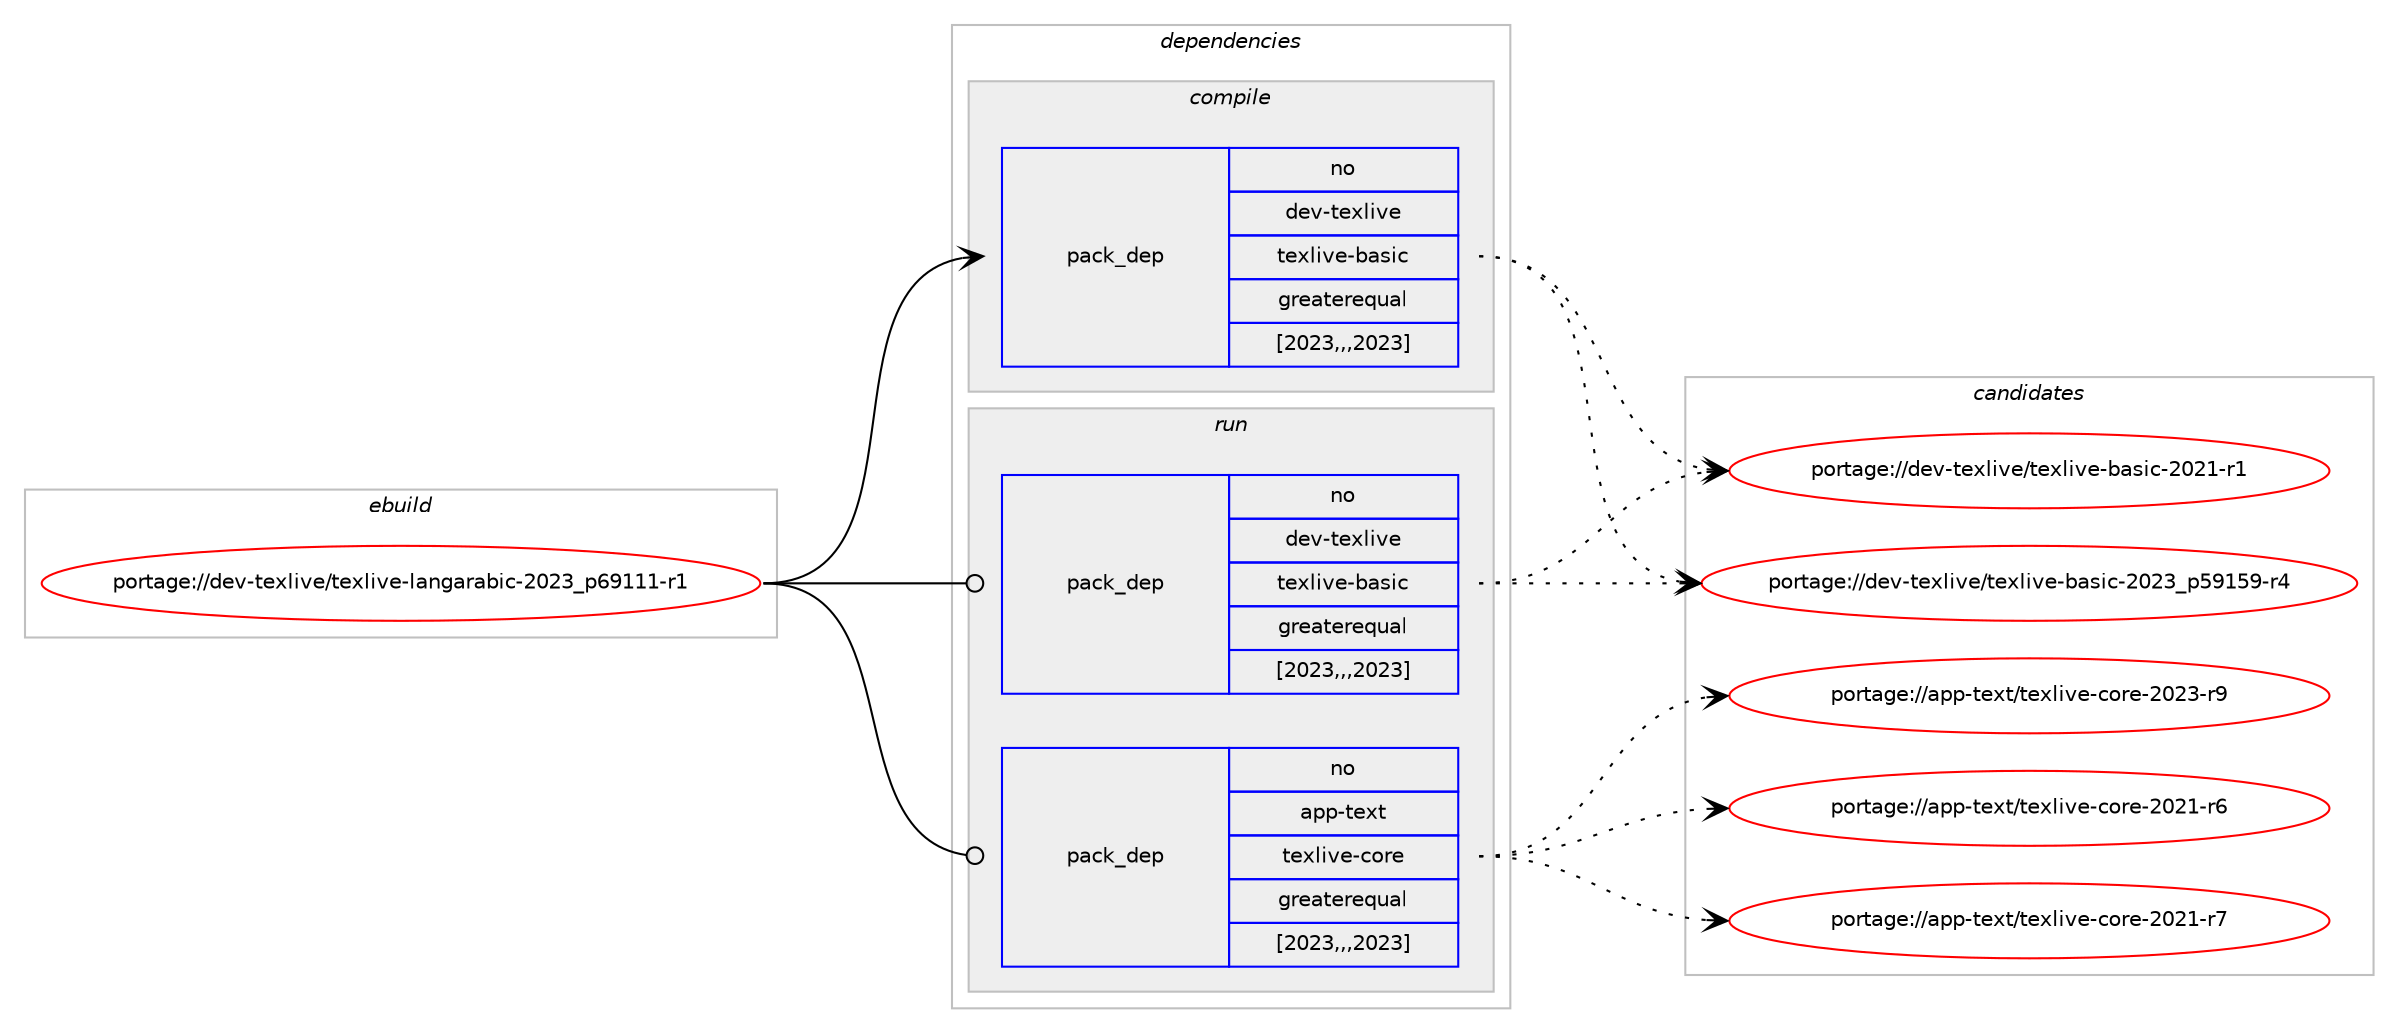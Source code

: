 digraph prolog {

# *************
# Graph options
# *************

newrank=true;
concentrate=true;
compound=true;
graph [rankdir=LR,fontname=Helvetica,fontsize=10,ranksep=1.5];#, ranksep=2.5, nodesep=0.2];
edge  [arrowhead=vee];
node  [fontname=Helvetica,fontsize=10];

# **********
# The ebuild
# **********

subgraph cluster_leftcol {
color=gray;
rank=same;
label=<<i>ebuild</i>>;
id [label="portage://dev-texlive/texlive-langarabic-2023_p69111-r1", color=red, width=4, href="../dev-texlive/texlive-langarabic-2023_p69111-r1.svg"];
}

# ****************
# The dependencies
# ****************

subgraph cluster_midcol {
color=gray;
label=<<i>dependencies</i>>;
subgraph cluster_compile {
fillcolor="#eeeeee";
style=filled;
label=<<i>compile</i>>;
subgraph pack146516 {
dependency205624 [label=<<TABLE BORDER="0" CELLBORDER="1" CELLSPACING="0" CELLPADDING="4" WIDTH="220"><TR><TD ROWSPAN="6" CELLPADDING="30">pack_dep</TD></TR><TR><TD WIDTH="110">no</TD></TR><TR><TD>dev-texlive</TD></TR><TR><TD>texlive-basic</TD></TR><TR><TD>greaterequal</TD></TR><TR><TD>[2023,,,2023]</TD></TR></TABLE>>, shape=none, color=blue];
}
id:e -> dependency205624:w [weight=20,style="solid",arrowhead="vee"];
}
subgraph cluster_compileandrun {
fillcolor="#eeeeee";
style=filled;
label=<<i>compile and run</i>>;
}
subgraph cluster_run {
fillcolor="#eeeeee";
style=filled;
label=<<i>run</i>>;
subgraph pack146517 {
dependency205625 [label=<<TABLE BORDER="0" CELLBORDER="1" CELLSPACING="0" CELLPADDING="4" WIDTH="220"><TR><TD ROWSPAN="6" CELLPADDING="30">pack_dep</TD></TR><TR><TD WIDTH="110">no</TD></TR><TR><TD>app-text</TD></TR><TR><TD>texlive-core</TD></TR><TR><TD>greaterequal</TD></TR><TR><TD>[2023,,,2023]</TD></TR></TABLE>>, shape=none, color=blue];
}
id:e -> dependency205625:w [weight=20,style="solid",arrowhead="odot"];
subgraph pack146518 {
dependency205626 [label=<<TABLE BORDER="0" CELLBORDER="1" CELLSPACING="0" CELLPADDING="4" WIDTH="220"><TR><TD ROWSPAN="6" CELLPADDING="30">pack_dep</TD></TR><TR><TD WIDTH="110">no</TD></TR><TR><TD>dev-texlive</TD></TR><TR><TD>texlive-basic</TD></TR><TR><TD>greaterequal</TD></TR><TR><TD>[2023,,,2023]</TD></TR></TABLE>>, shape=none, color=blue];
}
id:e -> dependency205626:w [weight=20,style="solid",arrowhead="odot"];
}
}

# **************
# The candidates
# **************

subgraph cluster_choices {
rank=same;
color=gray;
label=<<i>candidates</i>>;

subgraph choice146516 {
color=black;
nodesep=1;
choice10010111845116101120108105118101471161011201081051181014598971151059945504850494511449 [label="portage://dev-texlive/texlive-basic-2021-r1", color=red, width=4,href="../dev-texlive/texlive-basic-2021-r1.svg"];
choice10010111845116101120108105118101471161011201081051181014598971151059945504850519511253574953574511452 [label="portage://dev-texlive/texlive-basic-2023_p59159-r4", color=red, width=4,href="../dev-texlive/texlive-basic-2023_p59159-r4.svg"];
dependency205624:e -> choice10010111845116101120108105118101471161011201081051181014598971151059945504850494511449:w [style=dotted,weight="100"];
dependency205624:e -> choice10010111845116101120108105118101471161011201081051181014598971151059945504850519511253574953574511452:w [style=dotted,weight="100"];
}
subgraph choice146517 {
color=black;
nodesep=1;
choice971121124511610112011647116101120108105118101459911111410145504850494511454 [label="portage://app-text/texlive-core-2021-r6", color=red, width=4,href="../app-text/texlive-core-2021-r6.svg"];
choice971121124511610112011647116101120108105118101459911111410145504850494511455 [label="portage://app-text/texlive-core-2021-r7", color=red, width=4,href="../app-text/texlive-core-2021-r7.svg"];
choice971121124511610112011647116101120108105118101459911111410145504850514511457 [label="portage://app-text/texlive-core-2023-r9", color=red, width=4,href="../app-text/texlive-core-2023-r9.svg"];
dependency205625:e -> choice971121124511610112011647116101120108105118101459911111410145504850494511454:w [style=dotted,weight="100"];
dependency205625:e -> choice971121124511610112011647116101120108105118101459911111410145504850494511455:w [style=dotted,weight="100"];
dependency205625:e -> choice971121124511610112011647116101120108105118101459911111410145504850514511457:w [style=dotted,weight="100"];
}
subgraph choice146518 {
color=black;
nodesep=1;
choice10010111845116101120108105118101471161011201081051181014598971151059945504850494511449 [label="portage://dev-texlive/texlive-basic-2021-r1", color=red, width=4,href="../dev-texlive/texlive-basic-2021-r1.svg"];
choice10010111845116101120108105118101471161011201081051181014598971151059945504850519511253574953574511452 [label="portage://dev-texlive/texlive-basic-2023_p59159-r4", color=red, width=4,href="../dev-texlive/texlive-basic-2023_p59159-r4.svg"];
dependency205626:e -> choice10010111845116101120108105118101471161011201081051181014598971151059945504850494511449:w [style=dotted,weight="100"];
dependency205626:e -> choice10010111845116101120108105118101471161011201081051181014598971151059945504850519511253574953574511452:w [style=dotted,weight="100"];
}
}

}
